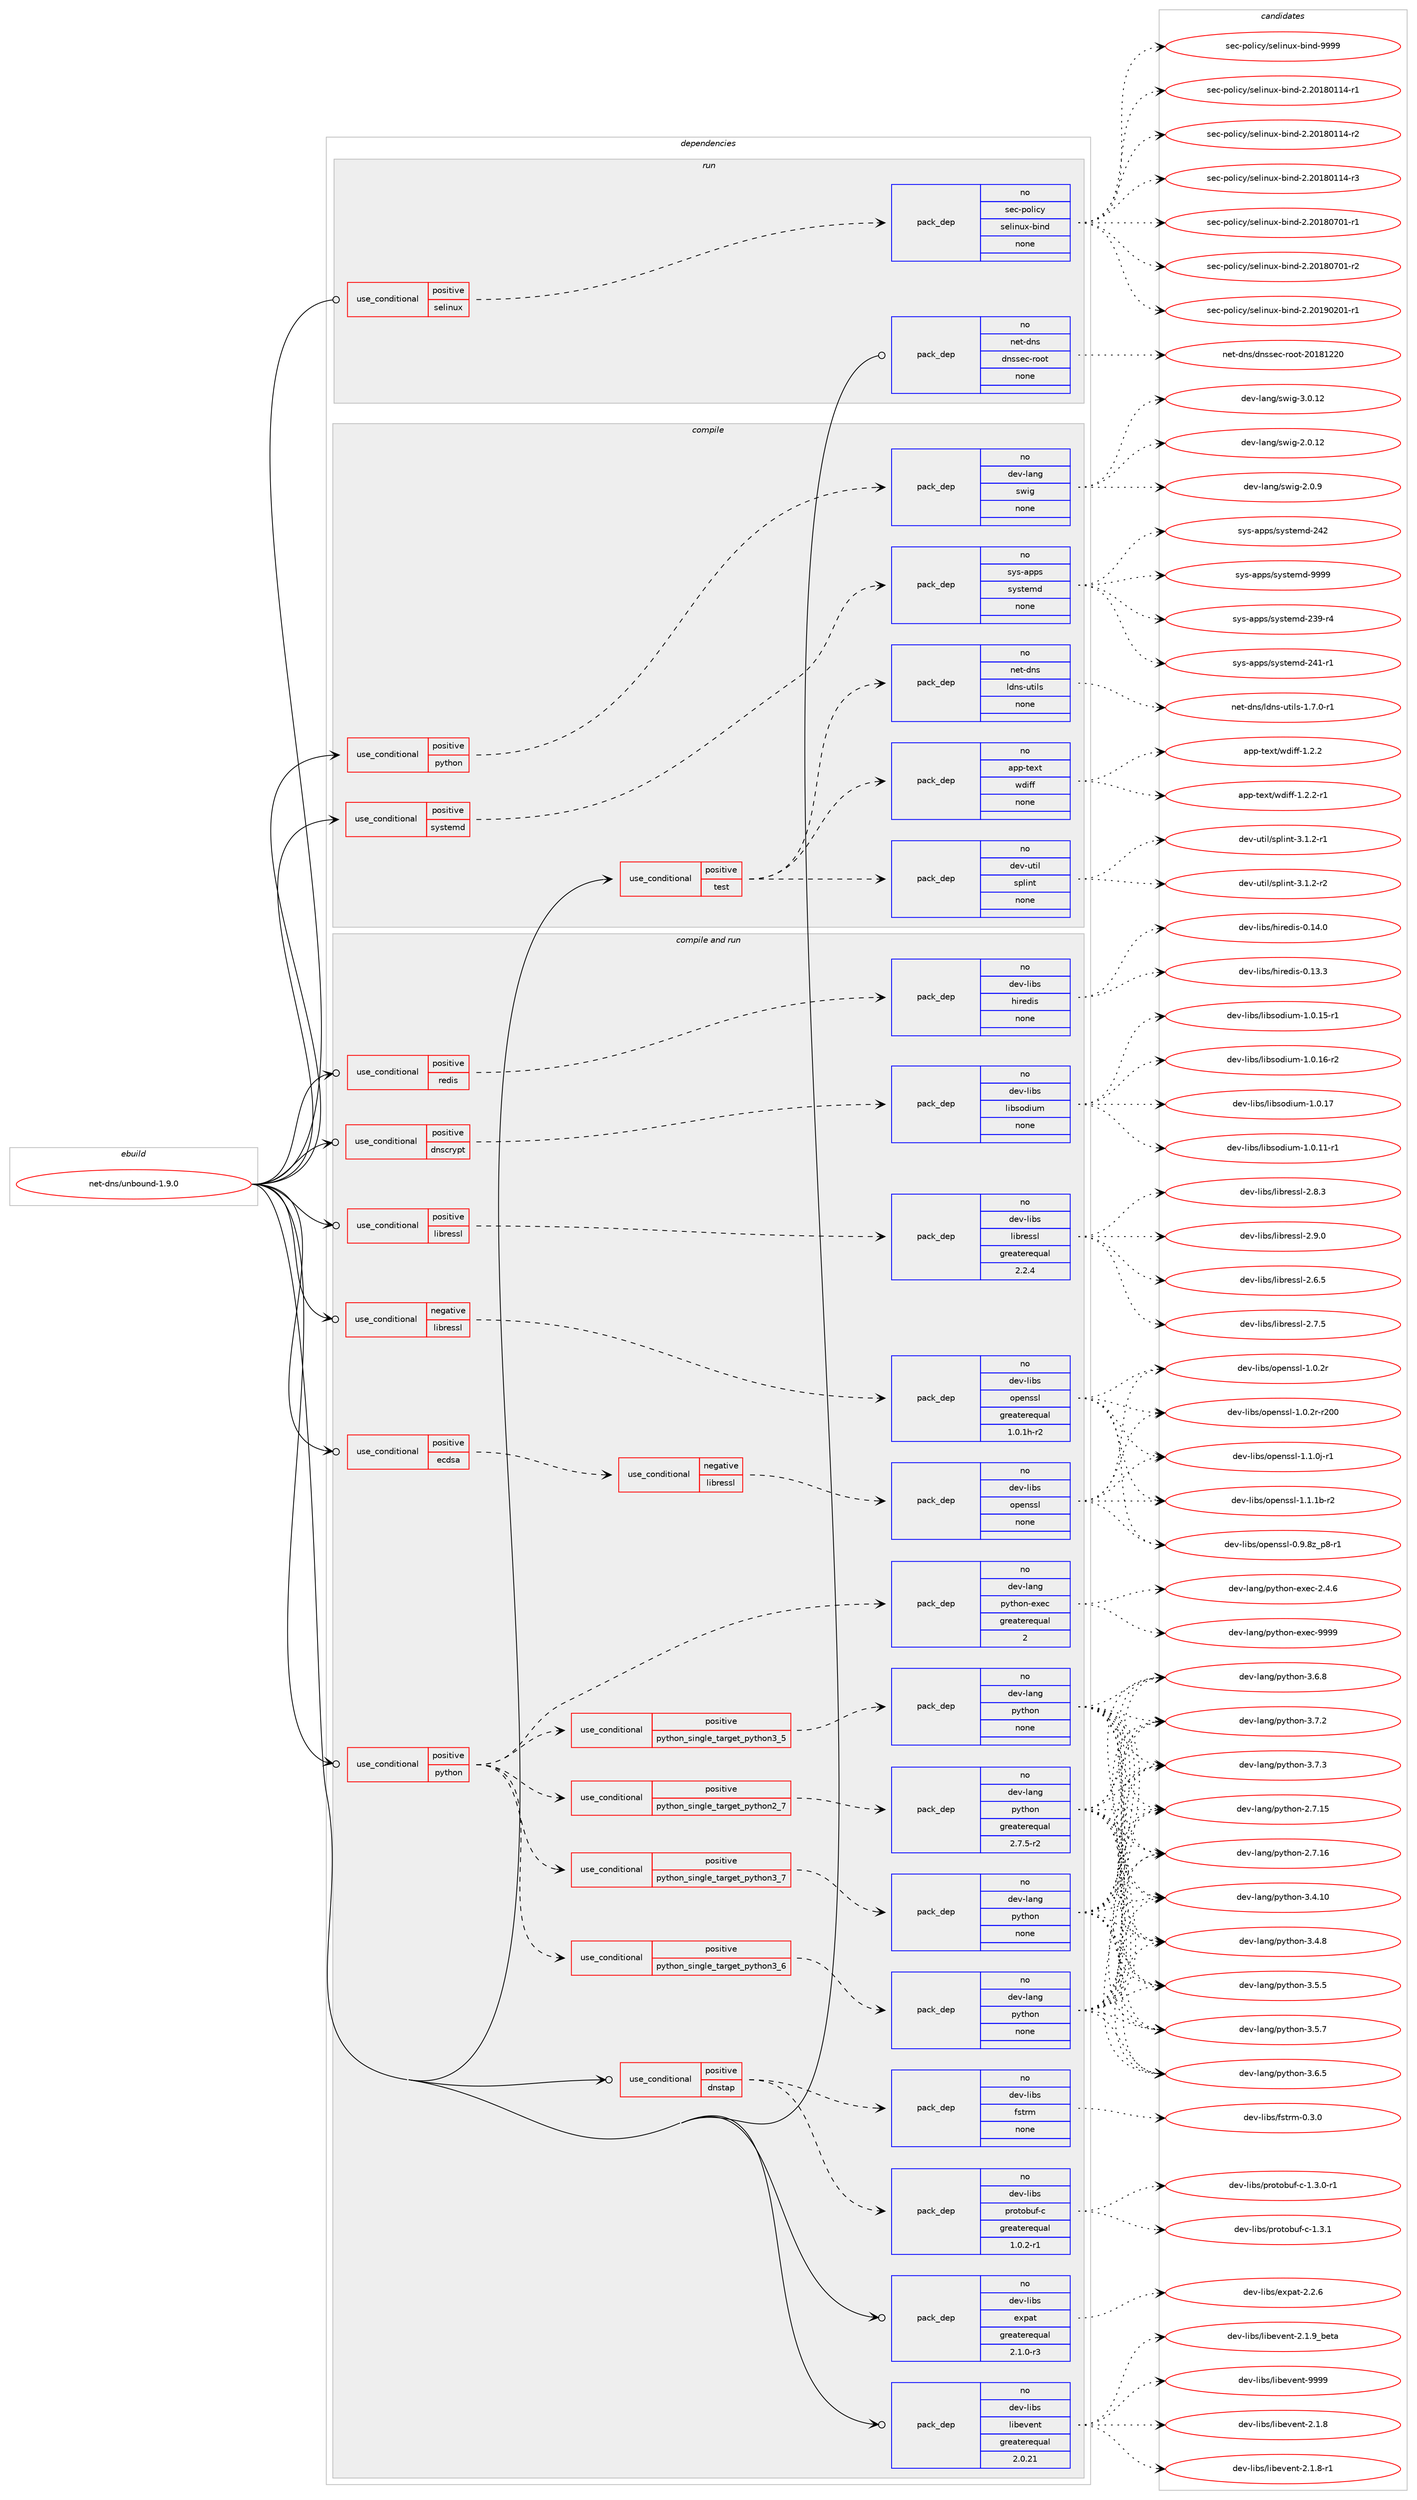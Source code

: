 digraph prolog {

# *************
# Graph options
# *************

newrank=true;
concentrate=true;
compound=true;
graph [rankdir=LR,fontname=Helvetica,fontsize=10,ranksep=1.5];#, ranksep=2.5, nodesep=0.2];
edge  [arrowhead=vee];
node  [fontname=Helvetica,fontsize=10];

# **********
# The ebuild
# **********

subgraph cluster_leftcol {
color=gray;
rank=same;
label=<<i>ebuild</i>>;
id [label="net-dns/unbound-1.9.0", color=red, width=4, href="../net-dns/unbound-1.9.0.svg"];
}

# ****************
# The dependencies
# ****************

subgraph cluster_midcol {
color=gray;
label=<<i>dependencies</i>>;
subgraph cluster_compile {
fillcolor="#eeeeee";
style=filled;
label=<<i>compile</i>>;
subgraph cond316 {
dependency1638 [label=<<TABLE BORDER="0" CELLBORDER="1" CELLSPACING="0" CELLPADDING="4"><TR><TD ROWSPAN="3" CELLPADDING="10">use_conditional</TD></TR><TR><TD>positive</TD></TR><TR><TD>python</TD></TR></TABLE>>, shape=none, color=red];
subgraph pack1292 {
dependency1639 [label=<<TABLE BORDER="0" CELLBORDER="1" CELLSPACING="0" CELLPADDING="4" WIDTH="220"><TR><TD ROWSPAN="6" CELLPADDING="30">pack_dep</TD></TR><TR><TD WIDTH="110">no</TD></TR><TR><TD>dev-lang</TD></TR><TR><TD>swig</TD></TR><TR><TD>none</TD></TR><TR><TD></TD></TR></TABLE>>, shape=none, color=blue];
}
dependency1638:e -> dependency1639:w [weight=20,style="dashed",arrowhead="vee"];
}
id:e -> dependency1638:w [weight=20,style="solid",arrowhead="vee"];
subgraph cond317 {
dependency1640 [label=<<TABLE BORDER="0" CELLBORDER="1" CELLSPACING="0" CELLPADDING="4"><TR><TD ROWSPAN="3" CELLPADDING="10">use_conditional</TD></TR><TR><TD>positive</TD></TR><TR><TD>systemd</TD></TR></TABLE>>, shape=none, color=red];
subgraph pack1293 {
dependency1641 [label=<<TABLE BORDER="0" CELLBORDER="1" CELLSPACING="0" CELLPADDING="4" WIDTH="220"><TR><TD ROWSPAN="6" CELLPADDING="30">pack_dep</TD></TR><TR><TD WIDTH="110">no</TD></TR><TR><TD>sys-apps</TD></TR><TR><TD>systemd</TD></TR><TR><TD>none</TD></TR><TR><TD></TD></TR></TABLE>>, shape=none, color=blue];
}
dependency1640:e -> dependency1641:w [weight=20,style="dashed",arrowhead="vee"];
}
id:e -> dependency1640:w [weight=20,style="solid",arrowhead="vee"];
subgraph cond318 {
dependency1642 [label=<<TABLE BORDER="0" CELLBORDER="1" CELLSPACING="0" CELLPADDING="4"><TR><TD ROWSPAN="3" CELLPADDING="10">use_conditional</TD></TR><TR><TD>positive</TD></TR><TR><TD>test</TD></TR></TABLE>>, shape=none, color=red];
subgraph pack1294 {
dependency1643 [label=<<TABLE BORDER="0" CELLBORDER="1" CELLSPACING="0" CELLPADDING="4" WIDTH="220"><TR><TD ROWSPAN="6" CELLPADDING="30">pack_dep</TD></TR><TR><TD WIDTH="110">no</TD></TR><TR><TD>net-dns</TD></TR><TR><TD>ldns-utils</TD></TR><TR><TD>none</TD></TR><TR><TD></TD></TR></TABLE>>, shape=none, color=blue];
}
dependency1642:e -> dependency1643:w [weight=20,style="dashed",arrowhead="vee"];
subgraph pack1295 {
dependency1644 [label=<<TABLE BORDER="0" CELLBORDER="1" CELLSPACING="0" CELLPADDING="4" WIDTH="220"><TR><TD ROWSPAN="6" CELLPADDING="30">pack_dep</TD></TR><TR><TD WIDTH="110">no</TD></TR><TR><TD>dev-util</TD></TR><TR><TD>splint</TD></TR><TR><TD>none</TD></TR><TR><TD></TD></TR></TABLE>>, shape=none, color=blue];
}
dependency1642:e -> dependency1644:w [weight=20,style="dashed",arrowhead="vee"];
subgraph pack1296 {
dependency1645 [label=<<TABLE BORDER="0" CELLBORDER="1" CELLSPACING="0" CELLPADDING="4" WIDTH="220"><TR><TD ROWSPAN="6" CELLPADDING="30">pack_dep</TD></TR><TR><TD WIDTH="110">no</TD></TR><TR><TD>app-text</TD></TR><TR><TD>wdiff</TD></TR><TR><TD>none</TD></TR><TR><TD></TD></TR></TABLE>>, shape=none, color=blue];
}
dependency1642:e -> dependency1645:w [weight=20,style="dashed",arrowhead="vee"];
}
id:e -> dependency1642:w [weight=20,style="solid",arrowhead="vee"];
}
subgraph cluster_compileandrun {
fillcolor="#eeeeee";
style=filled;
label=<<i>compile and run</i>>;
subgraph cond319 {
dependency1646 [label=<<TABLE BORDER="0" CELLBORDER="1" CELLSPACING="0" CELLPADDING="4"><TR><TD ROWSPAN="3" CELLPADDING="10">use_conditional</TD></TR><TR><TD>negative</TD></TR><TR><TD>libressl</TD></TR></TABLE>>, shape=none, color=red];
subgraph pack1297 {
dependency1647 [label=<<TABLE BORDER="0" CELLBORDER="1" CELLSPACING="0" CELLPADDING="4" WIDTH="220"><TR><TD ROWSPAN="6" CELLPADDING="30">pack_dep</TD></TR><TR><TD WIDTH="110">no</TD></TR><TR><TD>dev-libs</TD></TR><TR><TD>openssl</TD></TR><TR><TD>greaterequal</TD></TR><TR><TD>1.0.1h-r2</TD></TR></TABLE>>, shape=none, color=blue];
}
dependency1646:e -> dependency1647:w [weight=20,style="dashed",arrowhead="vee"];
}
id:e -> dependency1646:w [weight=20,style="solid",arrowhead="odotvee"];
subgraph cond320 {
dependency1648 [label=<<TABLE BORDER="0" CELLBORDER="1" CELLSPACING="0" CELLPADDING="4"><TR><TD ROWSPAN="3" CELLPADDING="10">use_conditional</TD></TR><TR><TD>positive</TD></TR><TR><TD>dnscrypt</TD></TR></TABLE>>, shape=none, color=red];
subgraph pack1298 {
dependency1649 [label=<<TABLE BORDER="0" CELLBORDER="1" CELLSPACING="0" CELLPADDING="4" WIDTH="220"><TR><TD ROWSPAN="6" CELLPADDING="30">pack_dep</TD></TR><TR><TD WIDTH="110">no</TD></TR><TR><TD>dev-libs</TD></TR><TR><TD>libsodium</TD></TR><TR><TD>none</TD></TR><TR><TD></TD></TR></TABLE>>, shape=none, color=blue];
}
dependency1648:e -> dependency1649:w [weight=20,style="dashed",arrowhead="vee"];
}
id:e -> dependency1648:w [weight=20,style="solid",arrowhead="odotvee"];
subgraph cond321 {
dependency1650 [label=<<TABLE BORDER="0" CELLBORDER="1" CELLSPACING="0" CELLPADDING="4"><TR><TD ROWSPAN="3" CELLPADDING="10">use_conditional</TD></TR><TR><TD>positive</TD></TR><TR><TD>dnstap</TD></TR></TABLE>>, shape=none, color=red];
subgraph pack1299 {
dependency1651 [label=<<TABLE BORDER="0" CELLBORDER="1" CELLSPACING="0" CELLPADDING="4" WIDTH="220"><TR><TD ROWSPAN="6" CELLPADDING="30">pack_dep</TD></TR><TR><TD WIDTH="110">no</TD></TR><TR><TD>dev-libs</TD></TR><TR><TD>fstrm</TD></TR><TR><TD>none</TD></TR><TR><TD></TD></TR></TABLE>>, shape=none, color=blue];
}
dependency1650:e -> dependency1651:w [weight=20,style="dashed",arrowhead="vee"];
subgraph pack1300 {
dependency1652 [label=<<TABLE BORDER="0" CELLBORDER="1" CELLSPACING="0" CELLPADDING="4" WIDTH="220"><TR><TD ROWSPAN="6" CELLPADDING="30">pack_dep</TD></TR><TR><TD WIDTH="110">no</TD></TR><TR><TD>dev-libs</TD></TR><TR><TD>protobuf-c</TD></TR><TR><TD>greaterequal</TD></TR><TR><TD>1.0.2-r1</TD></TR></TABLE>>, shape=none, color=blue];
}
dependency1650:e -> dependency1652:w [weight=20,style="dashed",arrowhead="vee"];
}
id:e -> dependency1650:w [weight=20,style="solid",arrowhead="odotvee"];
subgraph cond322 {
dependency1653 [label=<<TABLE BORDER="0" CELLBORDER="1" CELLSPACING="0" CELLPADDING="4"><TR><TD ROWSPAN="3" CELLPADDING="10">use_conditional</TD></TR><TR><TD>positive</TD></TR><TR><TD>ecdsa</TD></TR></TABLE>>, shape=none, color=red];
subgraph cond323 {
dependency1654 [label=<<TABLE BORDER="0" CELLBORDER="1" CELLSPACING="0" CELLPADDING="4"><TR><TD ROWSPAN="3" CELLPADDING="10">use_conditional</TD></TR><TR><TD>negative</TD></TR><TR><TD>libressl</TD></TR></TABLE>>, shape=none, color=red];
subgraph pack1301 {
dependency1655 [label=<<TABLE BORDER="0" CELLBORDER="1" CELLSPACING="0" CELLPADDING="4" WIDTH="220"><TR><TD ROWSPAN="6" CELLPADDING="30">pack_dep</TD></TR><TR><TD WIDTH="110">no</TD></TR><TR><TD>dev-libs</TD></TR><TR><TD>openssl</TD></TR><TR><TD>none</TD></TR><TR><TD></TD></TR></TABLE>>, shape=none, color=blue];
}
dependency1654:e -> dependency1655:w [weight=20,style="dashed",arrowhead="vee"];
}
dependency1653:e -> dependency1654:w [weight=20,style="dashed",arrowhead="vee"];
}
id:e -> dependency1653:w [weight=20,style="solid",arrowhead="odotvee"];
subgraph cond324 {
dependency1656 [label=<<TABLE BORDER="0" CELLBORDER="1" CELLSPACING="0" CELLPADDING="4"><TR><TD ROWSPAN="3" CELLPADDING="10">use_conditional</TD></TR><TR><TD>positive</TD></TR><TR><TD>libressl</TD></TR></TABLE>>, shape=none, color=red];
subgraph pack1302 {
dependency1657 [label=<<TABLE BORDER="0" CELLBORDER="1" CELLSPACING="0" CELLPADDING="4" WIDTH="220"><TR><TD ROWSPAN="6" CELLPADDING="30">pack_dep</TD></TR><TR><TD WIDTH="110">no</TD></TR><TR><TD>dev-libs</TD></TR><TR><TD>libressl</TD></TR><TR><TD>greaterequal</TD></TR><TR><TD>2.2.4</TD></TR></TABLE>>, shape=none, color=blue];
}
dependency1656:e -> dependency1657:w [weight=20,style="dashed",arrowhead="vee"];
}
id:e -> dependency1656:w [weight=20,style="solid",arrowhead="odotvee"];
subgraph cond325 {
dependency1658 [label=<<TABLE BORDER="0" CELLBORDER="1" CELLSPACING="0" CELLPADDING="4"><TR><TD ROWSPAN="3" CELLPADDING="10">use_conditional</TD></TR><TR><TD>positive</TD></TR><TR><TD>python</TD></TR></TABLE>>, shape=none, color=red];
subgraph cond326 {
dependency1659 [label=<<TABLE BORDER="0" CELLBORDER="1" CELLSPACING="0" CELLPADDING="4"><TR><TD ROWSPAN="3" CELLPADDING="10">use_conditional</TD></TR><TR><TD>positive</TD></TR><TR><TD>python_single_target_python2_7</TD></TR></TABLE>>, shape=none, color=red];
subgraph pack1303 {
dependency1660 [label=<<TABLE BORDER="0" CELLBORDER="1" CELLSPACING="0" CELLPADDING="4" WIDTH="220"><TR><TD ROWSPAN="6" CELLPADDING="30">pack_dep</TD></TR><TR><TD WIDTH="110">no</TD></TR><TR><TD>dev-lang</TD></TR><TR><TD>python</TD></TR><TR><TD>greaterequal</TD></TR><TR><TD>2.7.5-r2</TD></TR></TABLE>>, shape=none, color=blue];
}
dependency1659:e -> dependency1660:w [weight=20,style="dashed",arrowhead="vee"];
}
dependency1658:e -> dependency1659:w [weight=20,style="dashed",arrowhead="vee"];
subgraph cond327 {
dependency1661 [label=<<TABLE BORDER="0" CELLBORDER="1" CELLSPACING="0" CELLPADDING="4"><TR><TD ROWSPAN="3" CELLPADDING="10">use_conditional</TD></TR><TR><TD>positive</TD></TR><TR><TD>python_single_target_python3_5</TD></TR></TABLE>>, shape=none, color=red];
subgraph pack1304 {
dependency1662 [label=<<TABLE BORDER="0" CELLBORDER="1" CELLSPACING="0" CELLPADDING="4" WIDTH="220"><TR><TD ROWSPAN="6" CELLPADDING="30">pack_dep</TD></TR><TR><TD WIDTH="110">no</TD></TR><TR><TD>dev-lang</TD></TR><TR><TD>python</TD></TR><TR><TD>none</TD></TR><TR><TD></TD></TR></TABLE>>, shape=none, color=blue];
}
dependency1661:e -> dependency1662:w [weight=20,style="dashed",arrowhead="vee"];
}
dependency1658:e -> dependency1661:w [weight=20,style="dashed",arrowhead="vee"];
subgraph cond328 {
dependency1663 [label=<<TABLE BORDER="0" CELLBORDER="1" CELLSPACING="0" CELLPADDING="4"><TR><TD ROWSPAN="3" CELLPADDING="10">use_conditional</TD></TR><TR><TD>positive</TD></TR><TR><TD>python_single_target_python3_6</TD></TR></TABLE>>, shape=none, color=red];
subgraph pack1305 {
dependency1664 [label=<<TABLE BORDER="0" CELLBORDER="1" CELLSPACING="0" CELLPADDING="4" WIDTH="220"><TR><TD ROWSPAN="6" CELLPADDING="30">pack_dep</TD></TR><TR><TD WIDTH="110">no</TD></TR><TR><TD>dev-lang</TD></TR><TR><TD>python</TD></TR><TR><TD>none</TD></TR><TR><TD></TD></TR></TABLE>>, shape=none, color=blue];
}
dependency1663:e -> dependency1664:w [weight=20,style="dashed",arrowhead="vee"];
}
dependency1658:e -> dependency1663:w [weight=20,style="dashed",arrowhead="vee"];
subgraph cond329 {
dependency1665 [label=<<TABLE BORDER="0" CELLBORDER="1" CELLSPACING="0" CELLPADDING="4"><TR><TD ROWSPAN="3" CELLPADDING="10">use_conditional</TD></TR><TR><TD>positive</TD></TR><TR><TD>python_single_target_python3_7</TD></TR></TABLE>>, shape=none, color=red];
subgraph pack1306 {
dependency1666 [label=<<TABLE BORDER="0" CELLBORDER="1" CELLSPACING="0" CELLPADDING="4" WIDTH="220"><TR><TD ROWSPAN="6" CELLPADDING="30">pack_dep</TD></TR><TR><TD WIDTH="110">no</TD></TR><TR><TD>dev-lang</TD></TR><TR><TD>python</TD></TR><TR><TD>none</TD></TR><TR><TD></TD></TR></TABLE>>, shape=none, color=blue];
}
dependency1665:e -> dependency1666:w [weight=20,style="dashed",arrowhead="vee"];
}
dependency1658:e -> dependency1665:w [weight=20,style="dashed",arrowhead="vee"];
subgraph pack1307 {
dependency1667 [label=<<TABLE BORDER="0" CELLBORDER="1" CELLSPACING="0" CELLPADDING="4" WIDTH="220"><TR><TD ROWSPAN="6" CELLPADDING="30">pack_dep</TD></TR><TR><TD WIDTH="110">no</TD></TR><TR><TD>dev-lang</TD></TR><TR><TD>python-exec</TD></TR><TR><TD>greaterequal</TD></TR><TR><TD>2</TD></TR></TABLE>>, shape=none, color=blue];
}
dependency1658:e -> dependency1667:w [weight=20,style="dashed",arrowhead="vee"];
}
id:e -> dependency1658:w [weight=20,style="solid",arrowhead="odotvee"];
subgraph cond330 {
dependency1668 [label=<<TABLE BORDER="0" CELLBORDER="1" CELLSPACING="0" CELLPADDING="4"><TR><TD ROWSPAN="3" CELLPADDING="10">use_conditional</TD></TR><TR><TD>positive</TD></TR><TR><TD>redis</TD></TR></TABLE>>, shape=none, color=red];
subgraph pack1308 {
dependency1669 [label=<<TABLE BORDER="0" CELLBORDER="1" CELLSPACING="0" CELLPADDING="4" WIDTH="220"><TR><TD ROWSPAN="6" CELLPADDING="30">pack_dep</TD></TR><TR><TD WIDTH="110">no</TD></TR><TR><TD>dev-libs</TD></TR><TR><TD>hiredis</TD></TR><TR><TD>none</TD></TR><TR><TD></TD></TR></TABLE>>, shape=none, color=blue];
}
dependency1668:e -> dependency1669:w [weight=20,style="dashed",arrowhead="vee"];
}
id:e -> dependency1668:w [weight=20,style="solid",arrowhead="odotvee"];
subgraph pack1309 {
dependency1670 [label=<<TABLE BORDER="0" CELLBORDER="1" CELLSPACING="0" CELLPADDING="4" WIDTH="220"><TR><TD ROWSPAN="6" CELLPADDING="30">pack_dep</TD></TR><TR><TD WIDTH="110">no</TD></TR><TR><TD>dev-libs</TD></TR><TR><TD>expat</TD></TR><TR><TD>greaterequal</TD></TR><TR><TD>2.1.0-r3</TD></TR></TABLE>>, shape=none, color=blue];
}
id:e -> dependency1670:w [weight=20,style="solid",arrowhead="odotvee"];
subgraph pack1310 {
dependency1671 [label=<<TABLE BORDER="0" CELLBORDER="1" CELLSPACING="0" CELLPADDING="4" WIDTH="220"><TR><TD ROWSPAN="6" CELLPADDING="30">pack_dep</TD></TR><TR><TD WIDTH="110">no</TD></TR><TR><TD>dev-libs</TD></TR><TR><TD>libevent</TD></TR><TR><TD>greaterequal</TD></TR><TR><TD>2.0.21</TD></TR></TABLE>>, shape=none, color=blue];
}
id:e -> dependency1671:w [weight=20,style="solid",arrowhead="odotvee"];
}
subgraph cluster_run {
fillcolor="#eeeeee";
style=filled;
label=<<i>run</i>>;
subgraph cond331 {
dependency1672 [label=<<TABLE BORDER="0" CELLBORDER="1" CELLSPACING="0" CELLPADDING="4"><TR><TD ROWSPAN="3" CELLPADDING="10">use_conditional</TD></TR><TR><TD>positive</TD></TR><TR><TD>selinux</TD></TR></TABLE>>, shape=none, color=red];
subgraph pack1311 {
dependency1673 [label=<<TABLE BORDER="0" CELLBORDER="1" CELLSPACING="0" CELLPADDING="4" WIDTH="220"><TR><TD ROWSPAN="6" CELLPADDING="30">pack_dep</TD></TR><TR><TD WIDTH="110">no</TD></TR><TR><TD>sec-policy</TD></TR><TR><TD>selinux-bind</TD></TR><TR><TD>none</TD></TR><TR><TD></TD></TR></TABLE>>, shape=none, color=blue];
}
dependency1672:e -> dependency1673:w [weight=20,style="dashed",arrowhead="vee"];
}
id:e -> dependency1672:w [weight=20,style="solid",arrowhead="odot"];
subgraph pack1312 {
dependency1674 [label=<<TABLE BORDER="0" CELLBORDER="1" CELLSPACING="0" CELLPADDING="4" WIDTH="220"><TR><TD ROWSPAN="6" CELLPADDING="30">pack_dep</TD></TR><TR><TD WIDTH="110">no</TD></TR><TR><TD>net-dns</TD></TR><TR><TD>dnssec-root</TD></TR><TR><TD>none</TD></TR><TR><TD></TD></TR></TABLE>>, shape=none, color=blue];
}
id:e -> dependency1674:w [weight=20,style="solid",arrowhead="odot"];
}
}

# **************
# The candidates
# **************

subgraph cluster_choices {
rank=same;
color=gray;
label=<<i>candidates</i>>;

subgraph choice1292 {
color=black;
nodesep=1;
choice10010111845108971101034711511910510345504648464950 [label="dev-lang/swig-2.0.12", color=red, width=4,href="../dev-lang/swig-2.0.12.svg"];
choice100101118451089711010347115119105103455046484657 [label="dev-lang/swig-2.0.9", color=red, width=4,href="../dev-lang/swig-2.0.9.svg"];
choice10010111845108971101034711511910510345514648464950 [label="dev-lang/swig-3.0.12", color=red, width=4,href="../dev-lang/swig-3.0.12.svg"];
dependency1639:e -> choice10010111845108971101034711511910510345504648464950:w [style=dotted,weight="100"];
dependency1639:e -> choice100101118451089711010347115119105103455046484657:w [style=dotted,weight="100"];
dependency1639:e -> choice10010111845108971101034711511910510345514648464950:w [style=dotted,weight="100"];
}
subgraph choice1293 {
color=black;
nodesep=1;
choice115121115459711211211547115121115116101109100455051574511452 [label="sys-apps/systemd-239-r4", color=red, width=4,href="../sys-apps/systemd-239-r4.svg"];
choice115121115459711211211547115121115116101109100455052494511449 [label="sys-apps/systemd-241-r1", color=red, width=4,href="../sys-apps/systemd-241-r1.svg"];
choice11512111545971121121154711512111511610110910045505250 [label="sys-apps/systemd-242", color=red, width=4,href="../sys-apps/systemd-242.svg"];
choice1151211154597112112115471151211151161011091004557575757 [label="sys-apps/systemd-9999", color=red, width=4,href="../sys-apps/systemd-9999.svg"];
dependency1641:e -> choice115121115459711211211547115121115116101109100455051574511452:w [style=dotted,weight="100"];
dependency1641:e -> choice115121115459711211211547115121115116101109100455052494511449:w [style=dotted,weight="100"];
dependency1641:e -> choice11512111545971121121154711512111511610110910045505250:w [style=dotted,weight="100"];
dependency1641:e -> choice1151211154597112112115471151211151161011091004557575757:w [style=dotted,weight="100"];
}
subgraph choice1294 {
color=black;
nodesep=1;
choice1101011164510011011547108100110115451171161051081154549465546484511449 [label="net-dns/ldns-utils-1.7.0-r1", color=red, width=4,href="../net-dns/ldns-utils-1.7.0-r1.svg"];
dependency1643:e -> choice1101011164510011011547108100110115451171161051081154549465546484511449:w [style=dotted,weight="100"];
}
subgraph choice1295 {
color=black;
nodesep=1;
choice10010111845117116105108471151121081051101164551464946504511449 [label="dev-util/splint-3.1.2-r1", color=red, width=4,href="../dev-util/splint-3.1.2-r1.svg"];
choice10010111845117116105108471151121081051101164551464946504511450 [label="dev-util/splint-3.1.2-r2", color=red, width=4,href="../dev-util/splint-3.1.2-r2.svg"];
dependency1644:e -> choice10010111845117116105108471151121081051101164551464946504511449:w [style=dotted,weight="100"];
dependency1644:e -> choice10010111845117116105108471151121081051101164551464946504511450:w [style=dotted,weight="100"];
}
subgraph choice1296 {
color=black;
nodesep=1;
choice971121124511610112011647119100105102102454946504650 [label="app-text/wdiff-1.2.2", color=red, width=4,href="../app-text/wdiff-1.2.2.svg"];
choice9711211245116101120116471191001051021024549465046504511449 [label="app-text/wdiff-1.2.2-r1", color=red, width=4,href="../app-text/wdiff-1.2.2-r1.svg"];
dependency1645:e -> choice971121124511610112011647119100105102102454946504650:w [style=dotted,weight="100"];
dependency1645:e -> choice9711211245116101120116471191001051021024549465046504511449:w [style=dotted,weight="100"];
}
subgraph choice1297 {
color=black;
nodesep=1;
choice10010111845108105981154711111210111011511510845484657465612295112564511449 [label="dev-libs/openssl-0.9.8z_p8-r1", color=red, width=4,href="../dev-libs/openssl-0.9.8z_p8-r1.svg"];
choice100101118451081059811547111112101110115115108454946484650114 [label="dev-libs/openssl-1.0.2r", color=red, width=4,href="../dev-libs/openssl-1.0.2r.svg"];
choice10010111845108105981154711111210111011511510845494648465011445114504848 [label="dev-libs/openssl-1.0.2r-r200", color=red, width=4,href="../dev-libs/openssl-1.0.2r-r200.svg"];
choice1001011184510810598115471111121011101151151084549464946481064511449 [label="dev-libs/openssl-1.1.0j-r1", color=red, width=4,href="../dev-libs/openssl-1.1.0j-r1.svg"];
choice100101118451081059811547111112101110115115108454946494649984511450 [label="dev-libs/openssl-1.1.1b-r2", color=red, width=4,href="../dev-libs/openssl-1.1.1b-r2.svg"];
dependency1647:e -> choice10010111845108105981154711111210111011511510845484657465612295112564511449:w [style=dotted,weight="100"];
dependency1647:e -> choice100101118451081059811547111112101110115115108454946484650114:w [style=dotted,weight="100"];
dependency1647:e -> choice10010111845108105981154711111210111011511510845494648465011445114504848:w [style=dotted,weight="100"];
dependency1647:e -> choice1001011184510810598115471111121011101151151084549464946481064511449:w [style=dotted,weight="100"];
dependency1647:e -> choice100101118451081059811547111112101110115115108454946494649984511450:w [style=dotted,weight="100"];
}
subgraph choice1298 {
color=black;
nodesep=1;
choice10010111845108105981154710810598115111100105117109454946484649494511449 [label="dev-libs/libsodium-1.0.11-r1", color=red, width=4,href="../dev-libs/libsodium-1.0.11-r1.svg"];
choice10010111845108105981154710810598115111100105117109454946484649534511449 [label="dev-libs/libsodium-1.0.15-r1", color=red, width=4,href="../dev-libs/libsodium-1.0.15-r1.svg"];
choice10010111845108105981154710810598115111100105117109454946484649544511450 [label="dev-libs/libsodium-1.0.16-r2", color=red, width=4,href="../dev-libs/libsodium-1.0.16-r2.svg"];
choice1001011184510810598115471081059811511110010511710945494648464955 [label="dev-libs/libsodium-1.0.17", color=red, width=4,href="../dev-libs/libsodium-1.0.17.svg"];
dependency1649:e -> choice10010111845108105981154710810598115111100105117109454946484649494511449:w [style=dotted,weight="100"];
dependency1649:e -> choice10010111845108105981154710810598115111100105117109454946484649534511449:w [style=dotted,weight="100"];
dependency1649:e -> choice10010111845108105981154710810598115111100105117109454946484649544511450:w [style=dotted,weight="100"];
dependency1649:e -> choice1001011184510810598115471081059811511110010511710945494648464955:w [style=dotted,weight="100"];
}
subgraph choice1299 {
color=black;
nodesep=1;
choice100101118451081059811547102115116114109454846514648 [label="dev-libs/fstrm-0.3.0", color=red, width=4,href="../dev-libs/fstrm-0.3.0.svg"];
dependency1651:e -> choice100101118451081059811547102115116114109454846514648:w [style=dotted,weight="100"];
}
subgraph choice1300 {
color=black;
nodesep=1;
choice1001011184510810598115471121141111161119811710245994549465146484511449 [label="dev-libs/protobuf-c-1.3.0-r1", color=red, width=4,href="../dev-libs/protobuf-c-1.3.0-r1.svg"];
choice100101118451081059811547112114111116111981171024599454946514649 [label="dev-libs/protobuf-c-1.3.1", color=red, width=4,href="../dev-libs/protobuf-c-1.3.1.svg"];
dependency1652:e -> choice1001011184510810598115471121141111161119811710245994549465146484511449:w [style=dotted,weight="100"];
dependency1652:e -> choice100101118451081059811547112114111116111981171024599454946514649:w [style=dotted,weight="100"];
}
subgraph choice1301 {
color=black;
nodesep=1;
choice10010111845108105981154711111210111011511510845484657465612295112564511449 [label="dev-libs/openssl-0.9.8z_p8-r1", color=red, width=4,href="../dev-libs/openssl-0.9.8z_p8-r1.svg"];
choice100101118451081059811547111112101110115115108454946484650114 [label="dev-libs/openssl-1.0.2r", color=red, width=4,href="../dev-libs/openssl-1.0.2r.svg"];
choice10010111845108105981154711111210111011511510845494648465011445114504848 [label="dev-libs/openssl-1.0.2r-r200", color=red, width=4,href="../dev-libs/openssl-1.0.2r-r200.svg"];
choice1001011184510810598115471111121011101151151084549464946481064511449 [label="dev-libs/openssl-1.1.0j-r1", color=red, width=4,href="../dev-libs/openssl-1.1.0j-r1.svg"];
choice100101118451081059811547111112101110115115108454946494649984511450 [label="dev-libs/openssl-1.1.1b-r2", color=red, width=4,href="../dev-libs/openssl-1.1.1b-r2.svg"];
dependency1655:e -> choice10010111845108105981154711111210111011511510845484657465612295112564511449:w [style=dotted,weight="100"];
dependency1655:e -> choice100101118451081059811547111112101110115115108454946484650114:w [style=dotted,weight="100"];
dependency1655:e -> choice10010111845108105981154711111210111011511510845494648465011445114504848:w [style=dotted,weight="100"];
dependency1655:e -> choice1001011184510810598115471111121011101151151084549464946481064511449:w [style=dotted,weight="100"];
dependency1655:e -> choice100101118451081059811547111112101110115115108454946494649984511450:w [style=dotted,weight="100"];
}
subgraph choice1302 {
color=black;
nodesep=1;
choice10010111845108105981154710810598114101115115108455046544653 [label="dev-libs/libressl-2.6.5", color=red, width=4,href="../dev-libs/libressl-2.6.5.svg"];
choice10010111845108105981154710810598114101115115108455046554653 [label="dev-libs/libressl-2.7.5", color=red, width=4,href="../dev-libs/libressl-2.7.5.svg"];
choice10010111845108105981154710810598114101115115108455046564651 [label="dev-libs/libressl-2.8.3", color=red, width=4,href="../dev-libs/libressl-2.8.3.svg"];
choice10010111845108105981154710810598114101115115108455046574648 [label="dev-libs/libressl-2.9.0", color=red, width=4,href="../dev-libs/libressl-2.9.0.svg"];
dependency1657:e -> choice10010111845108105981154710810598114101115115108455046544653:w [style=dotted,weight="100"];
dependency1657:e -> choice10010111845108105981154710810598114101115115108455046554653:w [style=dotted,weight="100"];
dependency1657:e -> choice10010111845108105981154710810598114101115115108455046564651:w [style=dotted,weight="100"];
dependency1657:e -> choice10010111845108105981154710810598114101115115108455046574648:w [style=dotted,weight="100"];
}
subgraph choice1303 {
color=black;
nodesep=1;
choice10010111845108971101034711212111610411111045504655464953 [label="dev-lang/python-2.7.15", color=red, width=4,href="../dev-lang/python-2.7.15.svg"];
choice10010111845108971101034711212111610411111045504655464954 [label="dev-lang/python-2.7.16", color=red, width=4,href="../dev-lang/python-2.7.16.svg"];
choice10010111845108971101034711212111610411111045514652464948 [label="dev-lang/python-3.4.10", color=red, width=4,href="../dev-lang/python-3.4.10.svg"];
choice100101118451089711010347112121116104111110455146524656 [label="dev-lang/python-3.4.8", color=red, width=4,href="../dev-lang/python-3.4.8.svg"];
choice100101118451089711010347112121116104111110455146534653 [label="dev-lang/python-3.5.5", color=red, width=4,href="../dev-lang/python-3.5.5.svg"];
choice100101118451089711010347112121116104111110455146534655 [label="dev-lang/python-3.5.7", color=red, width=4,href="../dev-lang/python-3.5.7.svg"];
choice100101118451089711010347112121116104111110455146544653 [label="dev-lang/python-3.6.5", color=red, width=4,href="../dev-lang/python-3.6.5.svg"];
choice100101118451089711010347112121116104111110455146544656 [label="dev-lang/python-3.6.8", color=red, width=4,href="../dev-lang/python-3.6.8.svg"];
choice100101118451089711010347112121116104111110455146554650 [label="dev-lang/python-3.7.2", color=red, width=4,href="../dev-lang/python-3.7.2.svg"];
choice100101118451089711010347112121116104111110455146554651 [label="dev-lang/python-3.7.3", color=red, width=4,href="../dev-lang/python-3.7.3.svg"];
dependency1660:e -> choice10010111845108971101034711212111610411111045504655464953:w [style=dotted,weight="100"];
dependency1660:e -> choice10010111845108971101034711212111610411111045504655464954:w [style=dotted,weight="100"];
dependency1660:e -> choice10010111845108971101034711212111610411111045514652464948:w [style=dotted,weight="100"];
dependency1660:e -> choice100101118451089711010347112121116104111110455146524656:w [style=dotted,weight="100"];
dependency1660:e -> choice100101118451089711010347112121116104111110455146534653:w [style=dotted,weight="100"];
dependency1660:e -> choice100101118451089711010347112121116104111110455146534655:w [style=dotted,weight="100"];
dependency1660:e -> choice100101118451089711010347112121116104111110455146544653:w [style=dotted,weight="100"];
dependency1660:e -> choice100101118451089711010347112121116104111110455146544656:w [style=dotted,weight="100"];
dependency1660:e -> choice100101118451089711010347112121116104111110455146554650:w [style=dotted,weight="100"];
dependency1660:e -> choice100101118451089711010347112121116104111110455146554651:w [style=dotted,weight="100"];
}
subgraph choice1304 {
color=black;
nodesep=1;
choice10010111845108971101034711212111610411111045504655464953 [label="dev-lang/python-2.7.15", color=red, width=4,href="../dev-lang/python-2.7.15.svg"];
choice10010111845108971101034711212111610411111045504655464954 [label="dev-lang/python-2.7.16", color=red, width=4,href="../dev-lang/python-2.7.16.svg"];
choice10010111845108971101034711212111610411111045514652464948 [label="dev-lang/python-3.4.10", color=red, width=4,href="../dev-lang/python-3.4.10.svg"];
choice100101118451089711010347112121116104111110455146524656 [label="dev-lang/python-3.4.8", color=red, width=4,href="../dev-lang/python-3.4.8.svg"];
choice100101118451089711010347112121116104111110455146534653 [label="dev-lang/python-3.5.5", color=red, width=4,href="../dev-lang/python-3.5.5.svg"];
choice100101118451089711010347112121116104111110455146534655 [label="dev-lang/python-3.5.7", color=red, width=4,href="../dev-lang/python-3.5.7.svg"];
choice100101118451089711010347112121116104111110455146544653 [label="dev-lang/python-3.6.5", color=red, width=4,href="../dev-lang/python-3.6.5.svg"];
choice100101118451089711010347112121116104111110455146544656 [label="dev-lang/python-3.6.8", color=red, width=4,href="../dev-lang/python-3.6.8.svg"];
choice100101118451089711010347112121116104111110455146554650 [label="dev-lang/python-3.7.2", color=red, width=4,href="../dev-lang/python-3.7.2.svg"];
choice100101118451089711010347112121116104111110455146554651 [label="dev-lang/python-3.7.3", color=red, width=4,href="../dev-lang/python-3.7.3.svg"];
dependency1662:e -> choice10010111845108971101034711212111610411111045504655464953:w [style=dotted,weight="100"];
dependency1662:e -> choice10010111845108971101034711212111610411111045504655464954:w [style=dotted,weight="100"];
dependency1662:e -> choice10010111845108971101034711212111610411111045514652464948:w [style=dotted,weight="100"];
dependency1662:e -> choice100101118451089711010347112121116104111110455146524656:w [style=dotted,weight="100"];
dependency1662:e -> choice100101118451089711010347112121116104111110455146534653:w [style=dotted,weight="100"];
dependency1662:e -> choice100101118451089711010347112121116104111110455146534655:w [style=dotted,weight="100"];
dependency1662:e -> choice100101118451089711010347112121116104111110455146544653:w [style=dotted,weight="100"];
dependency1662:e -> choice100101118451089711010347112121116104111110455146544656:w [style=dotted,weight="100"];
dependency1662:e -> choice100101118451089711010347112121116104111110455146554650:w [style=dotted,weight="100"];
dependency1662:e -> choice100101118451089711010347112121116104111110455146554651:w [style=dotted,weight="100"];
}
subgraph choice1305 {
color=black;
nodesep=1;
choice10010111845108971101034711212111610411111045504655464953 [label="dev-lang/python-2.7.15", color=red, width=4,href="../dev-lang/python-2.7.15.svg"];
choice10010111845108971101034711212111610411111045504655464954 [label="dev-lang/python-2.7.16", color=red, width=4,href="../dev-lang/python-2.7.16.svg"];
choice10010111845108971101034711212111610411111045514652464948 [label="dev-lang/python-3.4.10", color=red, width=4,href="../dev-lang/python-3.4.10.svg"];
choice100101118451089711010347112121116104111110455146524656 [label="dev-lang/python-3.4.8", color=red, width=4,href="../dev-lang/python-3.4.8.svg"];
choice100101118451089711010347112121116104111110455146534653 [label="dev-lang/python-3.5.5", color=red, width=4,href="../dev-lang/python-3.5.5.svg"];
choice100101118451089711010347112121116104111110455146534655 [label="dev-lang/python-3.5.7", color=red, width=4,href="../dev-lang/python-3.5.7.svg"];
choice100101118451089711010347112121116104111110455146544653 [label="dev-lang/python-3.6.5", color=red, width=4,href="../dev-lang/python-3.6.5.svg"];
choice100101118451089711010347112121116104111110455146544656 [label="dev-lang/python-3.6.8", color=red, width=4,href="../dev-lang/python-3.6.8.svg"];
choice100101118451089711010347112121116104111110455146554650 [label="dev-lang/python-3.7.2", color=red, width=4,href="../dev-lang/python-3.7.2.svg"];
choice100101118451089711010347112121116104111110455146554651 [label="dev-lang/python-3.7.3", color=red, width=4,href="../dev-lang/python-3.7.3.svg"];
dependency1664:e -> choice10010111845108971101034711212111610411111045504655464953:w [style=dotted,weight="100"];
dependency1664:e -> choice10010111845108971101034711212111610411111045504655464954:w [style=dotted,weight="100"];
dependency1664:e -> choice10010111845108971101034711212111610411111045514652464948:w [style=dotted,weight="100"];
dependency1664:e -> choice100101118451089711010347112121116104111110455146524656:w [style=dotted,weight="100"];
dependency1664:e -> choice100101118451089711010347112121116104111110455146534653:w [style=dotted,weight="100"];
dependency1664:e -> choice100101118451089711010347112121116104111110455146534655:w [style=dotted,weight="100"];
dependency1664:e -> choice100101118451089711010347112121116104111110455146544653:w [style=dotted,weight="100"];
dependency1664:e -> choice100101118451089711010347112121116104111110455146544656:w [style=dotted,weight="100"];
dependency1664:e -> choice100101118451089711010347112121116104111110455146554650:w [style=dotted,weight="100"];
dependency1664:e -> choice100101118451089711010347112121116104111110455146554651:w [style=dotted,weight="100"];
}
subgraph choice1306 {
color=black;
nodesep=1;
choice10010111845108971101034711212111610411111045504655464953 [label="dev-lang/python-2.7.15", color=red, width=4,href="../dev-lang/python-2.7.15.svg"];
choice10010111845108971101034711212111610411111045504655464954 [label="dev-lang/python-2.7.16", color=red, width=4,href="../dev-lang/python-2.7.16.svg"];
choice10010111845108971101034711212111610411111045514652464948 [label="dev-lang/python-3.4.10", color=red, width=4,href="../dev-lang/python-3.4.10.svg"];
choice100101118451089711010347112121116104111110455146524656 [label="dev-lang/python-3.4.8", color=red, width=4,href="../dev-lang/python-3.4.8.svg"];
choice100101118451089711010347112121116104111110455146534653 [label="dev-lang/python-3.5.5", color=red, width=4,href="../dev-lang/python-3.5.5.svg"];
choice100101118451089711010347112121116104111110455146534655 [label="dev-lang/python-3.5.7", color=red, width=4,href="../dev-lang/python-3.5.7.svg"];
choice100101118451089711010347112121116104111110455146544653 [label="dev-lang/python-3.6.5", color=red, width=4,href="../dev-lang/python-3.6.5.svg"];
choice100101118451089711010347112121116104111110455146544656 [label="dev-lang/python-3.6.8", color=red, width=4,href="../dev-lang/python-3.6.8.svg"];
choice100101118451089711010347112121116104111110455146554650 [label="dev-lang/python-3.7.2", color=red, width=4,href="../dev-lang/python-3.7.2.svg"];
choice100101118451089711010347112121116104111110455146554651 [label="dev-lang/python-3.7.3", color=red, width=4,href="../dev-lang/python-3.7.3.svg"];
dependency1666:e -> choice10010111845108971101034711212111610411111045504655464953:w [style=dotted,weight="100"];
dependency1666:e -> choice10010111845108971101034711212111610411111045504655464954:w [style=dotted,weight="100"];
dependency1666:e -> choice10010111845108971101034711212111610411111045514652464948:w [style=dotted,weight="100"];
dependency1666:e -> choice100101118451089711010347112121116104111110455146524656:w [style=dotted,weight="100"];
dependency1666:e -> choice100101118451089711010347112121116104111110455146534653:w [style=dotted,weight="100"];
dependency1666:e -> choice100101118451089711010347112121116104111110455146534655:w [style=dotted,weight="100"];
dependency1666:e -> choice100101118451089711010347112121116104111110455146544653:w [style=dotted,weight="100"];
dependency1666:e -> choice100101118451089711010347112121116104111110455146544656:w [style=dotted,weight="100"];
dependency1666:e -> choice100101118451089711010347112121116104111110455146554650:w [style=dotted,weight="100"];
dependency1666:e -> choice100101118451089711010347112121116104111110455146554651:w [style=dotted,weight="100"];
}
subgraph choice1307 {
color=black;
nodesep=1;
choice1001011184510897110103471121211161041111104510112010199455046524654 [label="dev-lang/python-exec-2.4.6", color=red, width=4,href="../dev-lang/python-exec-2.4.6.svg"];
choice10010111845108971101034711212111610411111045101120101994557575757 [label="dev-lang/python-exec-9999", color=red, width=4,href="../dev-lang/python-exec-9999.svg"];
dependency1667:e -> choice1001011184510897110103471121211161041111104510112010199455046524654:w [style=dotted,weight="100"];
dependency1667:e -> choice10010111845108971101034711212111610411111045101120101994557575757:w [style=dotted,weight="100"];
}
subgraph choice1308 {
color=black;
nodesep=1;
choice10010111845108105981154710410511410110010511545484649514651 [label="dev-libs/hiredis-0.13.3", color=red, width=4,href="../dev-libs/hiredis-0.13.3.svg"];
choice10010111845108105981154710410511410110010511545484649524648 [label="dev-libs/hiredis-0.14.0", color=red, width=4,href="../dev-libs/hiredis-0.14.0.svg"];
dependency1669:e -> choice10010111845108105981154710410511410110010511545484649514651:w [style=dotted,weight="100"];
dependency1669:e -> choice10010111845108105981154710410511410110010511545484649524648:w [style=dotted,weight="100"];
}
subgraph choice1309 {
color=black;
nodesep=1;
choice10010111845108105981154710112011297116455046504654 [label="dev-libs/expat-2.2.6", color=red, width=4,href="../dev-libs/expat-2.2.6.svg"];
dependency1670:e -> choice10010111845108105981154710112011297116455046504654:w [style=dotted,weight="100"];
}
subgraph choice1310 {
color=black;
nodesep=1;
choice10010111845108105981154710810598101118101110116455046494656 [label="dev-libs/libevent-2.1.8", color=red, width=4,href="../dev-libs/libevent-2.1.8.svg"];
choice100101118451081059811547108105981011181011101164550464946564511449 [label="dev-libs/libevent-2.1.8-r1", color=red, width=4,href="../dev-libs/libevent-2.1.8-r1.svg"];
choice10010111845108105981154710810598101118101110116455046494657959810111697 [label="dev-libs/libevent-2.1.9_beta", color=red, width=4,href="../dev-libs/libevent-2.1.9_beta.svg"];
choice100101118451081059811547108105981011181011101164557575757 [label="dev-libs/libevent-9999", color=red, width=4,href="../dev-libs/libevent-9999.svg"];
dependency1671:e -> choice10010111845108105981154710810598101118101110116455046494656:w [style=dotted,weight="100"];
dependency1671:e -> choice100101118451081059811547108105981011181011101164550464946564511449:w [style=dotted,weight="100"];
dependency1671:e -> choice10010111845108105981154710810598101118101110116455046494657959810111697:w [style=dotted,weight="100"];
dependency1671:e -> choice100101118451081059811547108105981011181011101164557575757:w [style=dotted,weight="100"];
}
subgraph choice1311 {
color=black;
nodesep=1;
choice11510199451121111081059912147115101108105110117120459810511010045504650484956484949524511449 [label="sec-policy/selinux-bind-2.20180114-r1", color=red, width=4,href="../sec-policy/selinux-bind-2.20180114-r1.svg"];
choice11510199451121111081059912147115101108105110117120459810511010045504650484956484949524511450 [label="sec-policy/selinux-bind-2.20180114-r2", color=red, width=4,href="../sec-policy/selinux-bind-2.20180114-r2.svg"];
choice11510199451121111081059912147115101108105110117120459810511010045504650484956484949524511451 [label="sec-policy/selinux-bind-2.20180114-r3", color=red, width=4,href="../sec-policy/selinux-bind-2.20180114-r3.svg"];
choice11510199451121111081059912147115101108105110117120459810511010045504650484956485548494511449 [label="sec-policy/selinux-bind-2.20180701-r1", color=red, width=4,href="../sec-policy/selinux-bind-2.20180701-r1.svg"];
choice11510199451121111081059912147115101108105110117120459810511010045504650484956485548494511450 [label="sec-policy/selinux-bind-2.20180701-r2", color=red, width=4,href="../sec-policy/selinux-bind-2.20180701-r2.svg"];
choice11510199451121111081059912147115101108105110117120459810511010045504650484957485048494511449 [label="sec-policy/selinux-bind-2.20190201-r1", color=red, width=4,href="../sec-policy/selinux-bind-2.20190201-r1.svg"];
choice1151019945112111108105991214711510110810511011712045981051101004557575757 [label="sec-policy/selinux-bind-9999", color=red, width=4,href="../sec-policy/selinux-bind-9999.svg"];
dependency1673:e -> choice11510199451121111081059912147115101108105110117120459810511010045504650484956484949524511449:w [style=dotted,weight="100"];
dependency1673:e -> choice11510199451121111081059912147115101108105110117120459810511010045504650484956484949524511450:w [style=dotted,weight="100"];
dependency1673:e -> choice11510199451121111081059912147115101108105110117120459810511010045504650484956484949524511451:w [style=dotted,weight="100"];
dependency1673:e -> choice11510199451121111081059912147115101108105110117120459810511010045504650484956485548494511449:w [style=dotted,weight="100"];
dependency1673:e -> choice11510199451121111081059912147115101108105110117120459810511010045504650484956485548494511450:w [style=dotted,weight="100"];
dependency1673:e -> choice11510199451121111081059912147115101108105110117120459810511010045504650484957485048494511449:w [style=dotted,weight="100"];
dependency1673:e -> choice1151019945112111108105991214711510110810511011712045981051101004557575757:w [style=dotted,weight="100"];
}
subgraph choice1312 {
color=black;
nodesep=1;
choice11010111645100110115471001101151151019945114111111116455048495649505048 [label="net-dns/dnssec-root-20181220", color=red, width=4,href="../net-dns/dnssec-root-20181220.svg"];
dependency1674:e -> choice11010111645100110115471001101151151019945114111111116455048495649505048:w [style=dotted,weight="100"];
}
}

}

